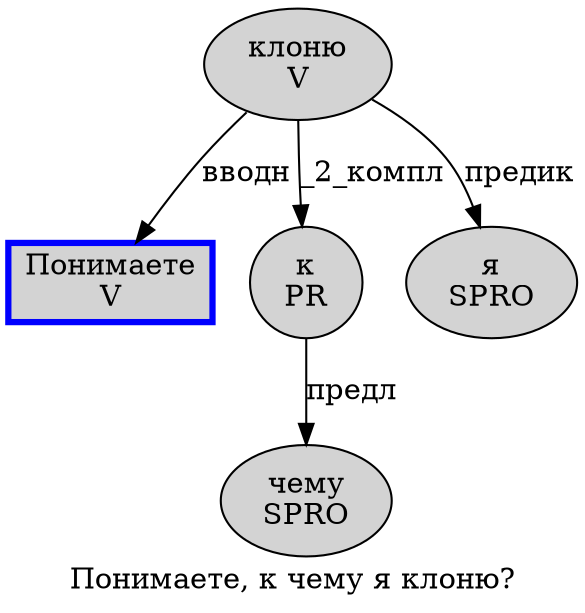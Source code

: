 digraph SENTENCE_3666 {
	graph [label="Понимаете, к чему я клоню?"]
	node [style=filled]
		0 [label="Понимаете
V" color=blue fillcolor=lightgray penwidth=3 shape=box]
		2 [label="к
PR" color="" fillcolor=lightgray penwidth=1 shape=ellipse]
		3 [label="чему
SPRO" color="" fillcolor=lightgray penwidth=1 shape=ellipse]
		4 [label="я
SPRO" color="" fillcolor=lightgray penwidth=1 shape=ellipse]
		5 [label="клоню
V" color="" fillcolor=lightgray penwidth=1 shape=ellipse]
			5 -> 0 [label="вводн"]
			5 -> 2 [label="_2_компл"]
			5 -> 4 [label="предик"]
			2 -> 3 [label="предл"]
}